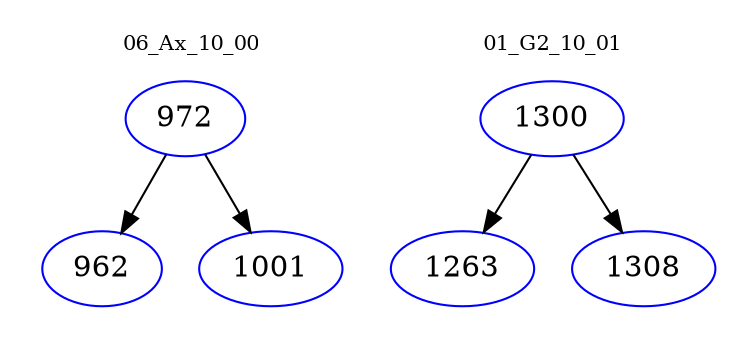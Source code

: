 digraph{
subgraph cluster_0 {
color = white
label = "06_Ax_10_00";
fontsize=10;
T0_972 [label="972", color="blue"]
T0_972 -> T0_962 [color="black"]
T0_962 [label="962", color="blue"]
T0_972 -> T0_1001 [color="black"]
T0_1001 [label="1001", color="blue"]
}
subgraph cluster_1 {
color = white
label = "01_G2_10_01";
fontsize=10;
T1_1300 [label="1300", color="blue"]
T1_1300 -> T1_1263 [color="black"]
T1_1263 [label="1263", color="blue"]
T1_1300 -> T1_1308 [color="black"]
T1_1308 [label="1308", color="blue"]
}
}
